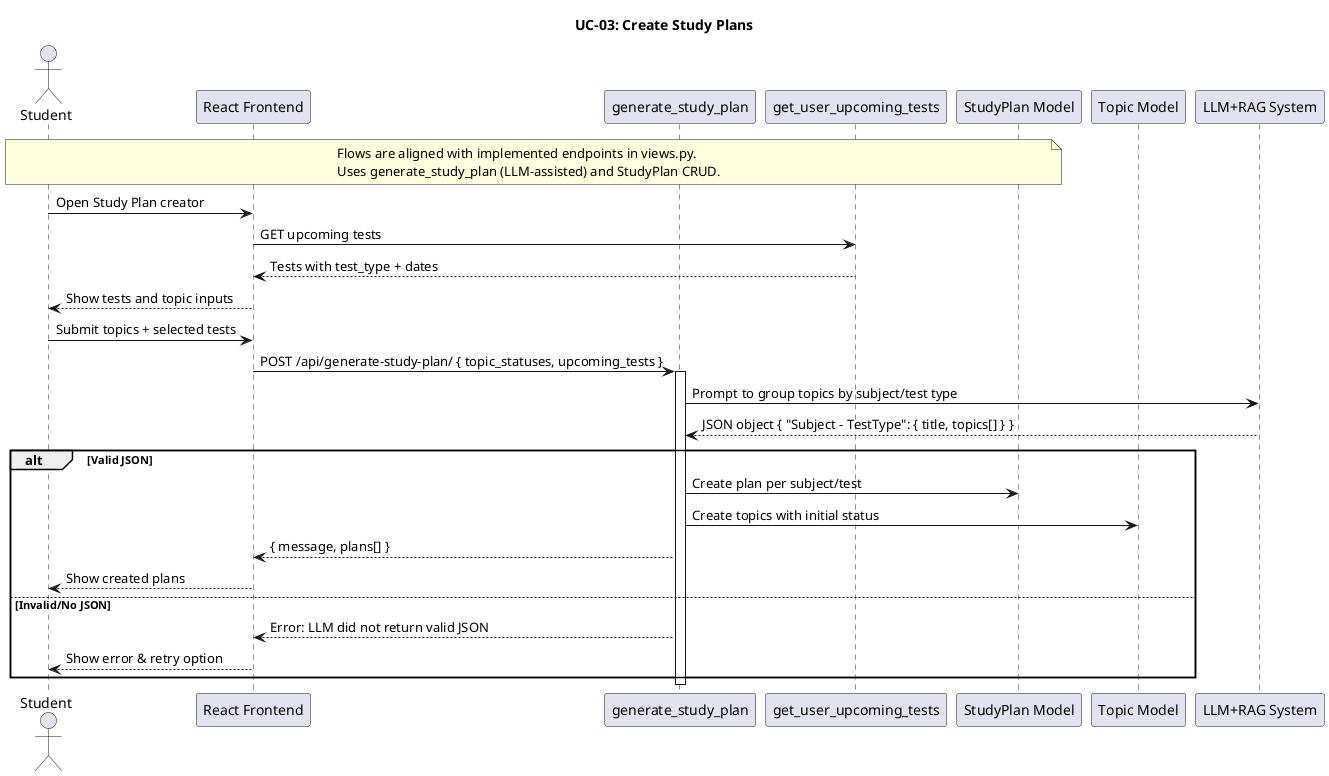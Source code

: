 @startuml
title UC-03: Create Study Plans

actor Student
participant Frontend as "React Frontend"
participant StudyPlanAPI as "generate_study_plan"
participant UpcomingTestAPI as "get_user_upcoming_tests"
participant StudyPlan as "StudyPlan Model"
participant Topic as "Topic Model"
participant LLM as "LLM+RAG System"

note over Student, StudyPlan
Flows are aligned with implemented endpoints in views.py.
Uses generate_study_plan (LLM-assisted) and StudyPlan CRUD.
end note

'======================
' Prepare inputs
'======================
Student -> Frontend : Open Study Plan creator
Frontend -> UpcomingTestAPI : GET upcoming tests
UpcomingTestAPI --> Frontend : Tests with test_type + dates
Frontend --> Student : Show tests and topic inputs

'======================
' Generate plan via LLM grouping
'======================
Student -> Frontend : Submit topics + selected tests
Frontend -> StudyPlanAPI : POST /api/generate-study-plan/ { topic_statuses, upcoming_tests }
activate StudyPlanAPI
StudyPlanAPI -> LLM : Prompt to group topics by subject/test type
LLM --> StudyPlanAPI : JSON object { "Subject - TestType": { title, topics[] } }

alt Valid JSON
    StudyPlanAPI -> StudyPlan : Create plan per subject/test
    StudyPlanAPI -> Topic : Create topics with initial status
    StudyPlanAPI --> Frontend : { message, plans[] }
    Frontend --> Student : Show created plans
else Invalid/No JSON
    StudyPlanAPI --> Frontend : Error: LLM did not return valid JSON
    Frontend --> Student : Show error & retry option
end
deactivate StudyPlanAPI

@enduml


